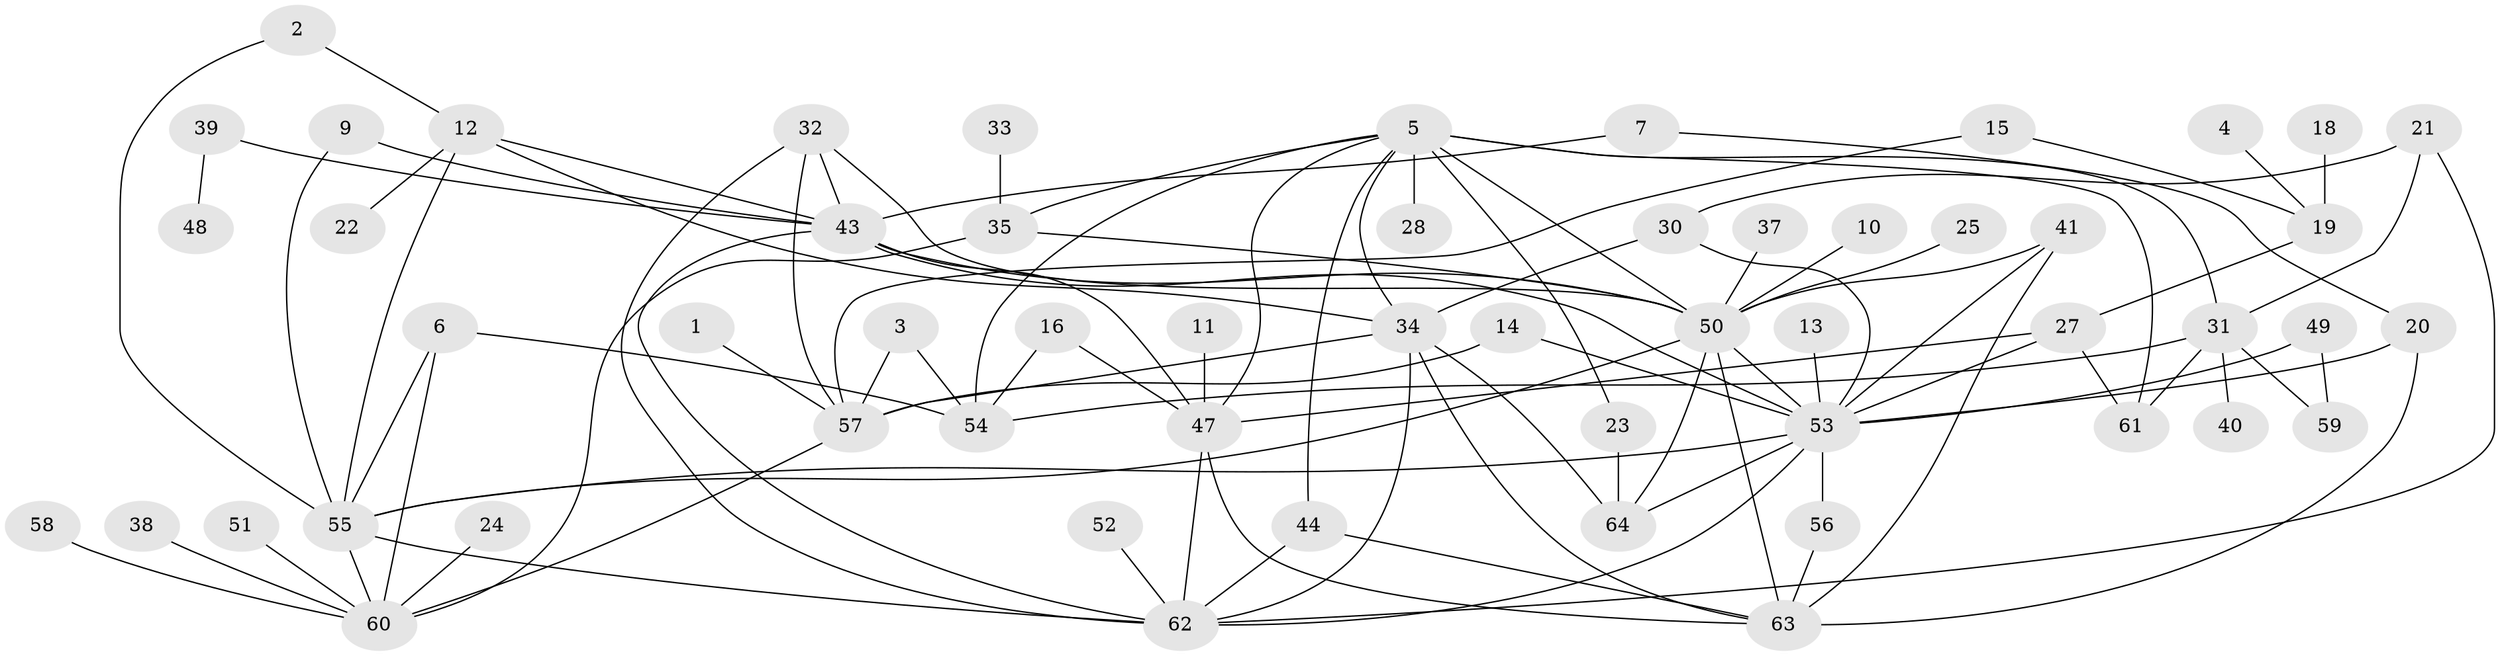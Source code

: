 // original degree distribution, {5: 0.0859375, 2: 0.2421875, 3: 0.1953125, 8: 0.015625, 1: 0.234375, 4: 0.140625, 6: 0.03125, 0: 0.0546875}
// Generated by graph-tools (version 1.1) at 2025/25/03/09/25 03:25:24]
// undirected, 56 vertices, 98 edges
graph export_dot {
graph [start="1"]
  node [color=gray90,style=filled];
  1;
  2;
  3;
  4;
  5;
  6;
  7;
  9;
  10;
  11;
  12;
  13;
  14;
  15;
  16;
  18;
  19;
  20;
  21;
  22;
  23;
  24;
  25;
  27;
  28;
  30;
  31;
  32;
  33;
  34;
  35;
  37;
  38;
  39;
  40;
  41;
  43;
  44;
  47;
  48;
  49;
  50;
  51;
  52;
  53;
  54;
  55;
  56;
  57;
  58;
  59;
  60;
  61;
  62;
  63;
  64;
  1 -- 57 [weight=1.0];
  2 -- 12 [weight=1.0];
  2 -- 55 [weight=1.0];
  3 -- 54 [weight=1.0];
  3 -- 57 [weight=1.0];
  4 -- 19 [weight=1.0];
  5 -- 23 [weight=1.0];
  5 -- 28 [weight=1.0];
  5 -- 31 [weight=1.0];
  5 -- 34 [weight=1.0];
  5 -- 35 [weight=1.0];
  5 -- 44 [weight=1.0];
  5 -- 47 [weight=1.0];
  5 -- 50 [weight=1.0];
  5 -- 54 [weight=1.0];
  5 -- 61 [weight=2.0];
  6 -- 54 [weight=1.0];
  6 -- 55 [weight=1.0];
  6 -- 60 [weight=1.0];
  7 -- 20 [weight=1.0];
  7 -- 43 [weight=1.0];
  9 -- 43 [weight=1.0];
  9 -- 55 [weight=1.0];
  10 -- 50 [weight=1.0];
  11 -- 47 [weight=1.0];
  12 -- 22 [weight=1.0];
  12 -- 34 [weight=2.0];
  12 -- 43 [weight=1.0];
  12 -- 55 [weight=1.0];
  13 -- 53 [weight=1.0];
  14 -- 53 [weight=1.0];
  14 -- 57 [weight=1.0];
  15 -- 19 [weight=1.0];
  15 -- 57 [weight=1.0];
  16 -- 47 [weight=1.0];
  16 -- 54 [weight=1.0];
  18 -- 19 [weight=1.0];
  19 -- 27 [weight=1.0];
  20 -- 53 [weight=1.0];
  20 -- 63 [weight=1.0];
  21 -- 30 [weight=1.0];
  21 -- 31 [weight=1.0];
  21 -- 62 [weight=1.0];
  23 -- 64 [weight=1.0];
  24 -- 60 [weight=1.0];
  25 -- 50 [weight=1.0];
  27 -- 47 [weight=1.0];
  27 -- 53 [weight=1.0];
  27 -- 61 [weight=1.0];
  30 -- 34 [weight=1.0];
  30 -- 53 [weight=1.0];
  31 -- 40 [weight=1.0];
  31 -- 54 [weight=1.0];
  31 -- 59 [weight=1.0];
  31 -- 61 [weight=2.0];
  32 -- 43 [weight=1.0];
  32 -- 50 [weight=1.0];
  32 -- 57 [weight=1.0];
  32 -- 62 [weight=1.0];
  33 -- 35 [weight=1.0];
  34 -- 57 [weight=2.0];
  34 -- 62 [weight=1.0];
  34 -- 63 [weight=1.0];
  34 -- 64 [weight=1.0];
  35 -- 50 [weight=1.0];
  35 -- 60 [weight=1.0];
  37 -- 50 [weight=1.0];
  38 -- 60 [weight=1.0];
  39 -- 43 [weight=1.0];
  39 -- 48 [weight=1.0];
  41 -- 50 [weight=1.0];
  41 -- 53 [weight=1.0];
  41 -- 63 [weight=1.0];
  43 -- 47 [weight=1.0];
  43 -- 50 [weight=1.0];
  43 -- 53 [weight=1.0];
  43 -- 62 [weight=1.0];
  44 -- 62 [weight=1.0];
  44 -- 63 [weight=1.0];
  47 -- 62 [weight=1.0];
  47 -- 63 [weight=1.0];
  49 -- 53 [weight=1.0];
  49 -- 59 [weight=1.0];
  50 -- 53 [weight=1.0];
  50 -- 55 [weight=1.0];
  50 -- 63 [weight=1.0];
  50 -- 64 [weight=1.0];
  51 -- 60 [weight=1.0];
  52 -- 62 [weight=1.0];
  53 -- 55 [weight=1.0];
  53 -- 56 [weight=1.0];
  53 -- 62 [weight=1.0];
  53 -- 64 [weight=1.0];
  55 -- 60 [weight=1.0];
  55 -- 62 [weight=1.0];
  56 -- 63 [weight=2.0];
  57 -- 60 [weight=1.0];
  58 -- 60 [weight=1.0];
}
